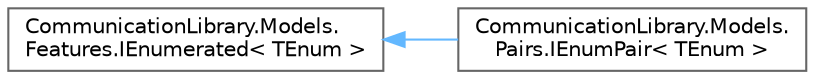 digraph "Йерархия на класовете Графичен вид"
{
 // LATEX_PDF_SIZE
  bgcolor="transparent";
  edge [fontname=Helvetica,fontsize=10,labelfontname=Helvetica,labelfontsize=10];
  node [fontname=Helvetica,fontsize=10,shape=box,height=0.2,width=0.4];
  rankdir="LR";
  Node0 [label="CommunicationLibrary.Models.\lFeatures.IEnumerated\< TEnum \>",height=0.2,width=0.4,color="grey40", fillcolor="white", style="filled",URL="$interface_communication_library_1_1_models_1_1_features_1_1_i_enumerated.html",tooltip=" "];
  Node0 -> Node1 [dir="back",color="steelblue1",style="solid"];
  Node1 [label="CommunicationLibrary.Models.\lPairs.IEnumPair\< TEnum \>",height=0.2,width=0.4,color="grey40", fillcolor="white", style="filled",URL="$interface_communication_library_1_1_models_1_1_pairs_1_1_i_enum_pair.html",tooltip=" "];
}
